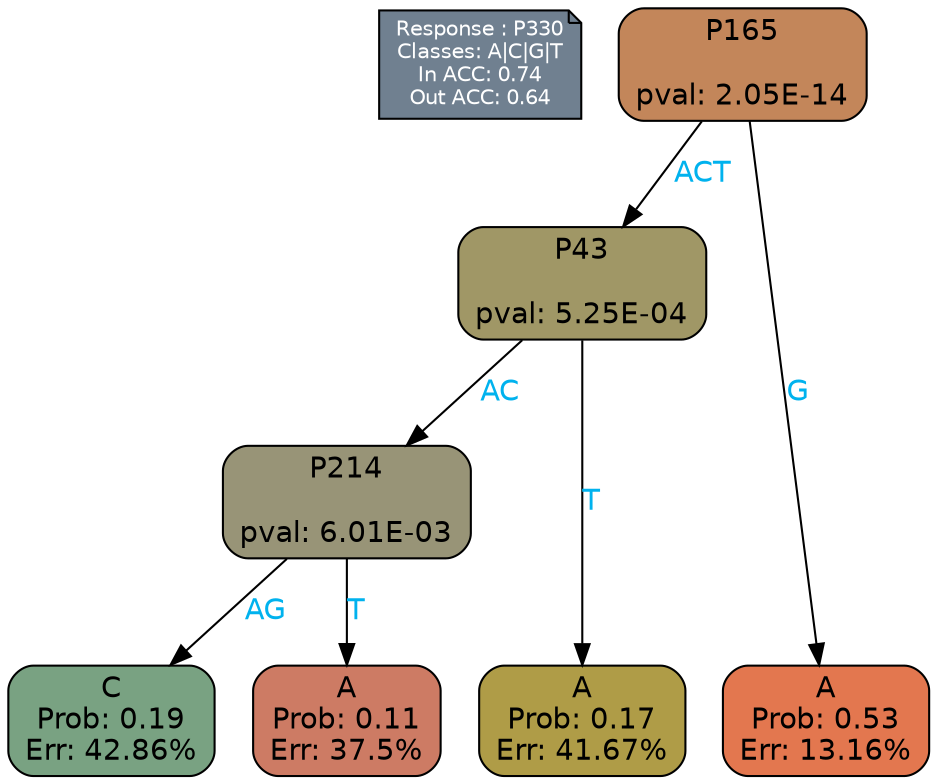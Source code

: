 digraph Tree {
node [shape=box, style="filled, rounded", color="black", fontname=helvetica] ;
graph [ranksep=equally, splines=polylines, bgcolor=transparent, dpi=600] ;
edge [fontname=helvetica] ;
LEGEND [label="Response : P330
Classes: A|C|G|T
In ACC: 0.74
Out ACC: 0.64
",shape=note,align=left,style=filled,fillcolor="slategray",fontcolor="white",fontsize=10];1 [label="P165

pval: 2.05E-14", fillcolor="#c3865a"] ;
2 [label="P43

pval: 5.25E-04", fillcolor="#a09766"] ;
3 [label="P214

pval: 6.01E-03", fillcolor="#989477"] ;
4 [label="C
Prob: 0.19
Err: 42.86%", fillcolor="#79a282"] ;
5 [label="A
Prob: 0.11
Err: 37.5%", fillcolor="#cd7b64"] ;
6 [label="A
Prob: 0.17
Err: 41.67%", fillcolor="#af9c47"] ;
7 [label="A
Prob: 0.53
Err: 13.16%", fillcolor="#e3774f"] ;
1 -> 2 [label="ACT",fontcolor=deepskyblue2] ;
1 -> 7 [label="G",fontcolor=deepskyblue2] ;
2 -> 3 [label="AC",fontcolor=deepskyblue2] ;
2 -> 6 [label="T",fontcolor=deepskyblue2] ;
3 -> 4 [label="AG",fontcolor=deepskyblue2] ;
3 -> 5 [label="T",fontcolor=deepskyblue2] ;
{rank = same; 4;5;6;7;}{rank = same; LEGEND;1;}}